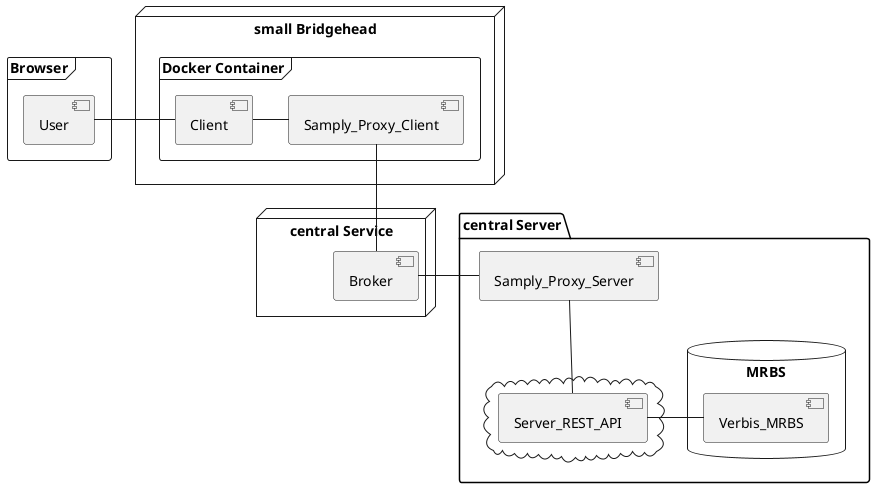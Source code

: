 @startuml

frame "Browser" {
    [User]
}

node "small Bridgehead" {
    frame "Docker Container" {
        [Client]
        [Samply_Proxy_Client]
    }
    
}

node "central Service" {
    [Broker]
}

package "central Server" {
    [Samply_Proxy_Server]
    cloud {
        [Server_REST_API]
    }
    database "MRBS" {
        [Verbis_MRBS]
    }
}

[User] - [Client]
[Client] - [Samply_Proxy_Client]
[Samply_Proxy_Client] -- [Broker]
[Broker] - [Samply_Proxy_Server]
[Samply_Proxy_Server] -- [Server_REST_API]
[Server_REST_API] - [Verbis_MRBS]

@enduml